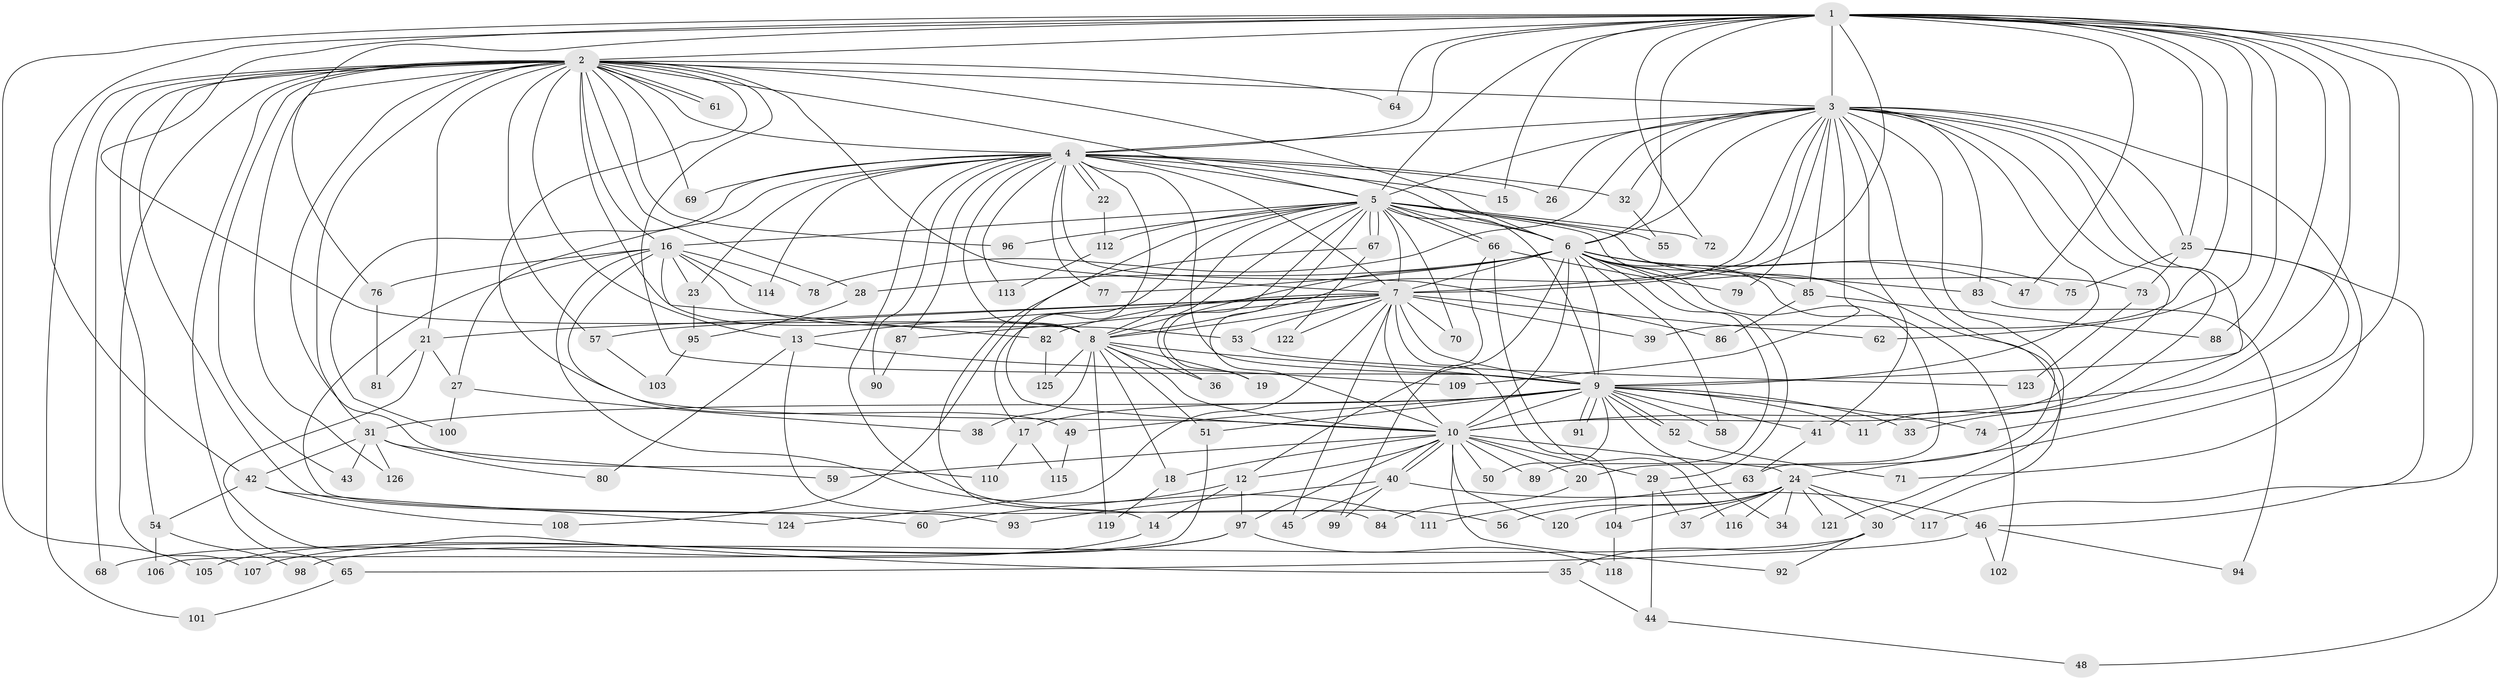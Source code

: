 // Generated by graph-tools (version 1.1) at 2025/01/03/09/25 03:01:18]
// undirected, 126 vertices, 277 edges
graph export_dot {
graph [start="1"]
  node [color=gray90,style=filled];
  1;
  2;
  3;
  4;
  5;
  6;
  7;
  8;
  9;
  10;
  11;
  12;
  13;
  14;
  15;
  16;
  17;
  18;
  19;
  20;
  21;
  22;
  23;
  24;
  25;
  26;
  27;
  28;
  29;
  30;
  31;
  32;
  33;
  34;
  35;
  36;
  37;
  38;
  39;
  40;
  41;
  42;
  43;
  44;
  45;
  46;
  47;
  48;
  49;
  50;
  51;
  52;
  53;
  54;
  55;
  56;
  57;
  58;
  59;
  60;
  61;
  62;
  63;
  64;
  65;
  66;
  67;
  68;
  69;
  70;
  71;
  72;
  73;
  74;
  75;
  76;
  77;
  78;
  79;
  80;
  81;
  82;
  83;
  84;
  85;
  86;
  87;
  88;
  89;
  90;
  91;
  92;
  93;
  94;
  95;
  96;
  97;
  98;
  99;
  100;
  101;
  102;
  103;
  104;
  105;
  106;
  107;
  108;
  109;
  110;
  111;
  112;
  113;
  114;
  115;
  116;
  117;
  118;
  119;
  120;
  121;
  122;
  123;
  124;
  125;
  126;
  1 -- 2;
  1 -- 3;
  1 -- 4;
  1 -- 5;
  1 -- 6;
  1 -- 7;
  1 -- 8;
  1 -- 9;
  1 -- 10;
  1 -- 15;
  1 -- 24;
  1 -- 25;
  1 -- 39;
  1 -- 42;
  1 -- 46;
  1 -- 47;
  1 -- 48;
  1 -- 62;
  1 -- 64;
  1 -- 72;
  1 -- 76;
  1 -- 88;
  1 -- 105;
  2 -- 3;
  2 -- 4;
  2 -- 5;
  2 -- 6;
  2 -- 7;
  2 -- 8;
  2 -- 9;
  2 -- 10;
  2 -- 13;
  2 -- 16;
  2 -- 21;
  2 -- 28;
  2 -- 31;
  2 -- 43;
  2 -- 54;
  2 -- 57;
  2 -- 60;
  2 -- 61;
  2 -- 61;
  2 -- 64;
  2 -- 65;
  2 -- 68;
  2 -- 69;
  2 -- 96;
  2 -- 101;
  2 -- 107;
  2 -- 110;
  2 -- 126;
  3 -- 4;
  3 -- 5;
  3 -- 6;
  3 -- 7;
  3 -- 8;
  3 -- 9;
  3 -- 10;
  3 -- 11;
  3 -- 20;
  3 -- 25;
  3 -- 26;
  3 -- 30;
  3 -- 32;
  3 -- 33;
  3 -- 41;
  3 -- 71;
  3 -- 78;
  3 -- 79;
  3 -- 83;
  3 -- 85;
  3 -- 109;
  4 -- 5;
  4 -- 6;
  4 -- 7;
  4 -- 8;
  4 -- 9;
  4 -- 10;
  4 -- 15;
  4 -- 22;
  4 -- 22;
  4 -- 23;
  4 -- 26;
  4 -- 27;
  4 -- 32;
  4 -- 56;
  4 -- 69;
  4 -- 77;
  4 -- 86;
  4 -- 87;
  4 -- 90;
  4 -- 100;
  4 -- 113;
  4 -- 114;
  5 -- 6;
  5 -- 7;
  5 -- 8;
  5 -- 9;
  5 -- 10;
  5 -- 14;
  5 -- 16;
  5 -- 17;
  5 -- 19;
  5 -- 36;
  5 -- 55;
  5 -- 66;
  5 -- 66;
  5 -- 67;
  5 -- 67;
  5 -- 70;
  5 -- 72;
  5 -- 73;
  5 -- 96;
  5 -- 112;
  5 -- 121;
  6 -- 7;
  6 -- 8;
  6 -- 9;
  6 -- 10;
  6 -- 12;
  6 -- 28;
  6 -- 29;
  6 -- 47;
  6 -- 58;
  6 -- 63;
  6 -- 75;
  6 -- 77;
  6 -- 83;
  6 -- 85;
  6 -- 89;
  6 -- 102;
  7 -- 8;
  7 -- 9;
  7 -- 10;
  7 -- 13;
  7 -- 21;
  7 -- 39;
  7 -- 45;
  7 -- 53;
  7 -- 57;
  7 -- 62;
  7 -- 70;
  7 -- 82;
  7 -- 87;
  7 -- 104;
  7 -- 122;
  7 -- 124;
  8 -- 9;
  8 -- 10;
  8 -- 18;
  8 -- 19;
  8 -- 36;
  8 -- 38;
  8 -- 51;
  8 -- 119;
  8 -- 125;
  9 -- 10;
  9 -- 11;
  9 -- 17;
  9 -- 31;
  9 -- 33;
  9 -- 34;
  9 -- 41;
  9 -- 49;
  9 -- 50;
  9 -- 51;
  9 -- 52;
  9 -- 52;
  9 -- 58;
  9 -- 74;
  9 -- 91;
  9 -- 91;
  10 -- 12;
  10 -- 18;
  10 -- 20;
  10 -- 24;
  10 -- 29;
  10 -- 40;
  10 -- 40;
  10 -- 50;
  10 -- 59;
  10 -- 89;
  10 -- 92;
  10 -- 97;
  10 -- 120;
  12 -- 14;
  12 -- 60;
  12 -- 97;
  13 -- 80;
  13 -- 84;
  13 -- 109;
  14 -- 68;
  16 -- 23;
  16 -- 49;
  16 -- 53;
  16 -- 76;
  16 -- 78;
  16 -- 82;
  16 -- 93;
  16 -- 111;
  16 -- 114;
  17 -- 110;
  17 -- 115;
  18 -- 119;
  20 -- 84;
  21 -- 27;
  21 -- 35;
  21 -- 81;
  22 -- 112;
  23 -- 95;
  24 -- 30;
  24 -- 34;
  24 -- 37;
  24 -- 56;
  24 -- 104;
  24 -- 116;
  24 -- 117;
  24 -- 120;
  24 -- 121;
  25 -- 73;
  25 -- 74;
  25 -- 75;
  25 -- 117;
  27 -- 38;
  27 -- 100;
  28 -- 95;
  29 -- 37;
  29 -- 44;
  30 -- 35;
  30 -- 92;
  30 -- 98;
  31 -- 42;
  31 -- 43;
  31 -- 59;
  31 -- 80;
  31 -- 126;
  32 -- 55;
  35 -- 44;
  40 -- 45;
  40 -- 46;
  40 -- 93;
  40 -- 99;
  41 -- 63;
  42 -- 54;
  42 -- 108;
  42 -- 124;
  44 -- 48;
  46 -- 65;
  46 -- 94;
  46 -- 102;
  49 -- 115;
  51 -- 106;
  52 -- 71;
  53 -- 123;
  54 -- 98;
  54 -- 106;
  57 -- 103;
  63 -- 111;
  65 -- 101;
  66 -- 79;
  66 -- 99;
  66 -- 116;
  67 -- 108;
  67 -- 122;
  73 -- 123;
  76 -- 81;
  82 -- 125;
  83 -- 94;
  85 -- 86;
  85 -- 88;
  87 -- 90;
  95 -- 103;
  97 -- 105;
  97 -- 107;
  97 -- 118;
  104 -- 118;
  112 -- 113;
}
